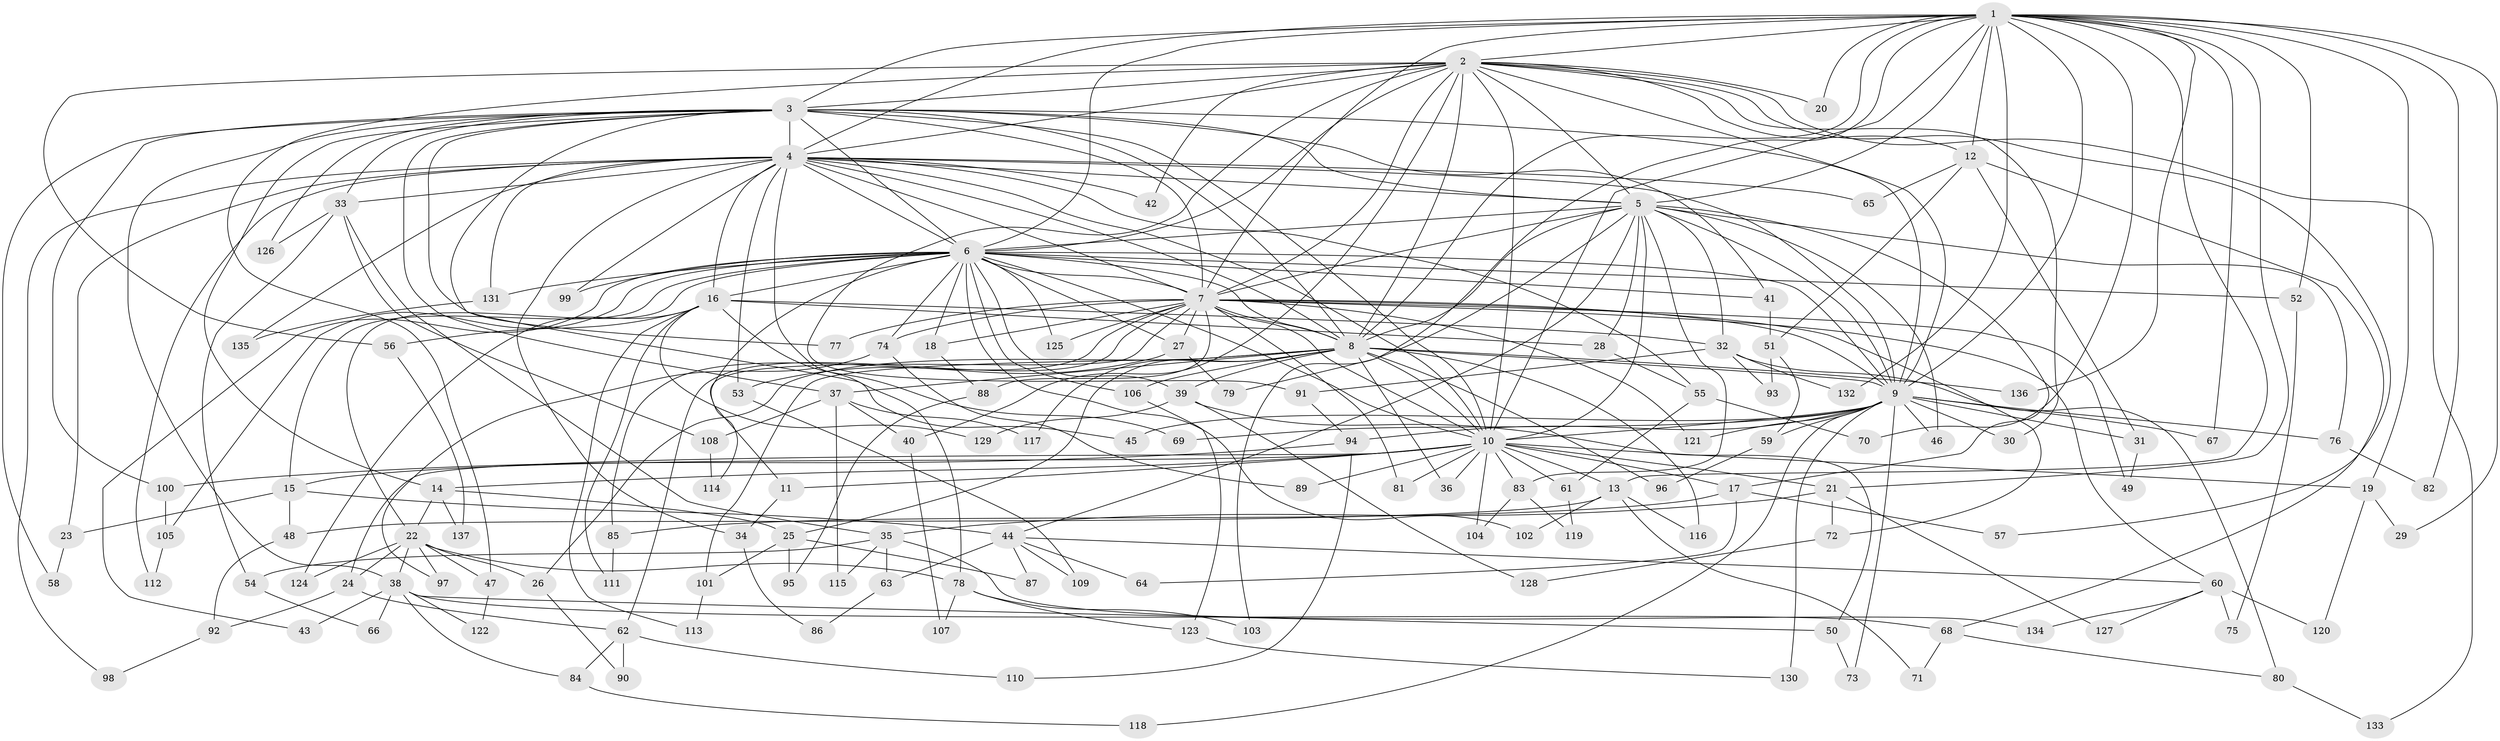 // Generated by graph-tools (version 1.1) at 2025/43/03/09/25 04:43:23]
// undirected, 137 vertices, 299 edges
graph export_dot {
graph [start="1"]
  node [color=gray90,style=filled];
  1;
  2;
  3;
  4;
  5;
  6;
  7;
  8;
  9;
  10;
  11;
  12;
  13;
  14;
  15;
  16;
  17;
  18;
  19;
  20;
  21;
  22;
  23;
  24;
  25;
  26;
  27;
  28;
  29;
  30;
  31;
  32;
  33;
  34;
  35;
  36;
  37;
  38;
  39;
  40;
  41;
  42;
  43;
  44;
  45;
  46;
  47;
  48;
  49;
  50;
  51;
  52;
  53;
  54;
  55;
  56;
  57;
  58;
  59;
  60;
  61;
  62;
  63;
  64;
  65;
  66;
  67;
  68;
  69;
  70;
  71;
  72;
  73;
  74;
  75;
  76;
  77;
  78;
  79;
  80;
  81;
  82;
  83;
  84;
  85;
  86;
  87;
  88;
  89;
  90;
  91;
  92;
  93;
  94;
  95;
  96;
  97;
  98;
  99;
  100;
  101;
  102;
  103;
  104;
  105;
  106;
  107;
  108;
  109;
  110;
  111;
  112;
  113;
  114;
  115;
  116;
  117;
  118;
  119;
  120;
  121;
  122;
  123;
  124;
  125;
  126;
  127;
  128;
  129;
  130;
  131;
  132;
  133;
  134;
  135;
  136;
  137;
  1 -- 2;
  1 -- 3;
  1 -- 4;
  1 -- 5;
  1 -- 6;
  1 -- 7;
  1 -- 8;
  1 -- 9;
  1 -- 10;
  1 -- 12;
  1 -- 13;
  1 -- 19;
  1 -- 20;
  1 -- 21;
  1 -- 29;
  1 -- 52;
  1 -- 67;
  1 -- 70;
  1 -- 79;
  1 -- 82;
  1 -- 132;
  1 -- 136;
  2 -- 3;
  2 -- 4;
  2 -- 5;
  2 -- 6;
  2 -- 7;
  2 -- 8;
  2 -- 9;
  2 -- 10;
  2 -- 12;
  2 -- 20;
  2 -- 30;
  2 -- 40;
  2 -- 42;
  2 -- 47;
  2 -- 56;
  2 -- 57;
  2 -- 91;
  2 -- 133;
  3 -- 4;
  3 -- 5;
  3 -- 6;
  3 -- 7;
  3 -- 8;
  3 -- 9;
  3 -- 10;
  3 -- 14;
  3 -- 33;
  3 -- 37;
  3 -- 38;
  3 -- 41;
  3 -- 45;
  3 -- 58;
  3 -- 77;
  3 -- 100;
  3 -- 126;
  4 -- 5;
  4 -- 6;
  4 -- 7;
  4 -- 8;
  4 -- 9;
  4 -- 10;
  4 -- 16;
  4 -- 23;
  4 -- 33;
  4 -- 34;
  4 -- 42;
  4 -- 53;
  4 -- 55;
  4 -- 65;
  4 -- 78;
  4 -- 98;
  4 -- 99;
  4 -- 112;
  4 -- 131;
  4 -- 135;
  5 -- 6;
  5 -- 7;
  5 -- 8;
  5 -- 9;
  5 -- 10;
  5 -- 17;
  5 -- 28;
  5 -- 32;
  5 -- 44;
  5 -- 46;
  5 -- 76;
  5 -- 83;
  5 -- 103;
  6 -- 7;
  6 -- 8;
  6 -- 9;
  6 -- 10;
  6 -- 11;
  6 -- 15;
  6 -- 16;
  6 -- 18;
  6 -- 22;
  6 -- 27;
  6 -- 39;
  6 -- 41;
  6 -- 43;
  6 -- 52;
  6 -- 74;
  6 -- 99;
  6 -- 102;
  6 -- 105;
  6 -- 106;
  6 -- 125;
  6 -- 131;
  7 -- 8;
  7 -- 9;
  7 -- 10;
  7 -- 18;
  7 -- 27;
  7 -- 49;
  7 -- 60;
  7 -- 62;
  7 -- 72;
  7 -- 74;
  7 -- 77;
  7 -- 81;
  7 -- 85;
  7 -- 88;
  7 -- 114;
  7 -- 121;
  7 -- 125;
  8 -- 9;
  8 -- 10;
  8 -- 25;
  8 -- 26;
  8 -- 36;
  8 -- 37;
  8 -- 39;
  8 -- 96;
  8 -- 101;
  8 -- 106;
  8 -- 116;
  8 -- 117;
  8 -- 136;
  9 -- 10;
  9 -- 30;
  9 -- 31;
  9 -- 45;
  9 -- 46;
  9 -- 59;
  9 -- 67;
  9 -- 69;
  9 -- 73;
  9 -- 76;
  9 -- 94;
  9 -- 118;
  9 -- 121;
  9 -- 130;
  10 -- 11;
  10 -- 13;
  10 -- 14;
  10 -- 15;
  10 -- 17;
  10 -- 19;
  10 -- 21;
  10 -- 24;
  10 -- 36;
  10 -- 61;
  10 -- 81;
  10 -- 83;
  10 -- 89;
  10 -- 104;
  11 -- 34;
  12 -- 31;
  12 -- 51;
  12 -- 65;
  12 -- 68;
  13 -- 48;
  13 -- 71;
  13 -- 102;
  13 -- 116;
  14 -- 22;
  14 -- 25;
  14 -- 137;
  15 -- 23;
  15 -- 44;
  15 -- 48;
  16 -- 28;
  16 -- 32;
  16 -- 56;
  16 -- 69;
  16 -- 111;
  16 -- 113;
  16 -- 124;
  16 -- 129;
  17 -- 57;
  17 -- 64;
  17 -- 85;
  18 -- 88;
  19 -- 29;
  19 -- 120;
  21 -- 35;
  21 -- 72;
  21 -- 127;
  22 -- 24;
  22 -- 26;
  22 -- 38;
  22 -- 47;
  22 -- 78;
  22 -- 97;
  22 -- 124;
  23 -- 58;
  24 -- 62;
  24 -- 92;
  25 -- 87;
  25 -- 95;
  25 -- 101;
  26 -- 90;
  27 -- 53;
  27 -- 79;
  28 -- 55;
  31 -- 49;
  32 -- 80;
  32 -- 91;
  32 -- 93;
  32 -- 132;
  33 -- 35;
  33 -- 54;
  33 -- 108;
  33 -- 126;
  34 -- 86;
  35 -- 54;
  35 -- 63;
  35 -- 115;
  35 -- 134;
  37 -- 40;
  37 -- 108;
  37 -- 115;
  37 -- 117;
  38 -- 43;
  38 -- 50;
  38 -- 66;
  38 -- 68;
  38 -- 84;
  38 -- 122;
  39 -- 50;
  39 -- 128;
  39 -- 129;
  40 -- 107;
  41 -- 51;
  44 -- 60;
  44 -- 63;
  44 -- 64;
  44 -- 87;
  44 -- 109;
  47 -- 122;
  48 -- 92;
  50 -- 73;
  51 -- 59;
  51 -- 93;
  52 -- 75;
  53 -- 109;
  54 -- 66;
  55 -- 61;
  55 -- 70;
  56 -- 137;
  59 -- 96;
  60 -- 75;
  60 -- 120;
  60 -- 127;
  60 -- 134;
  61 -- 119;
  62 -- 84;
  62 -- 90;
  62 -- 110;
  63 -- 86;
  68 -- 71;
  68 -- 80;
  72 -- 128;
  74 -- 89;
  74 -- 97;
  76 -- 82;
  78 -- 103;
  78 -- 107;
  78 -- 123;
  80 -- 133;
  83 -- 104;
  83 -- 119;
  84 -- 118;
  85 -- 111;
  88 -- 95;
  91 -- 94;
  92 -- 98;
  94 -- 100;
  94 -- 110;
  100 -- 105;
  101 -- 113;
  105 -- 112;
  106 -- 123;
  108 -- 114;
  123 -- 130;
  131 -- 135;
}

